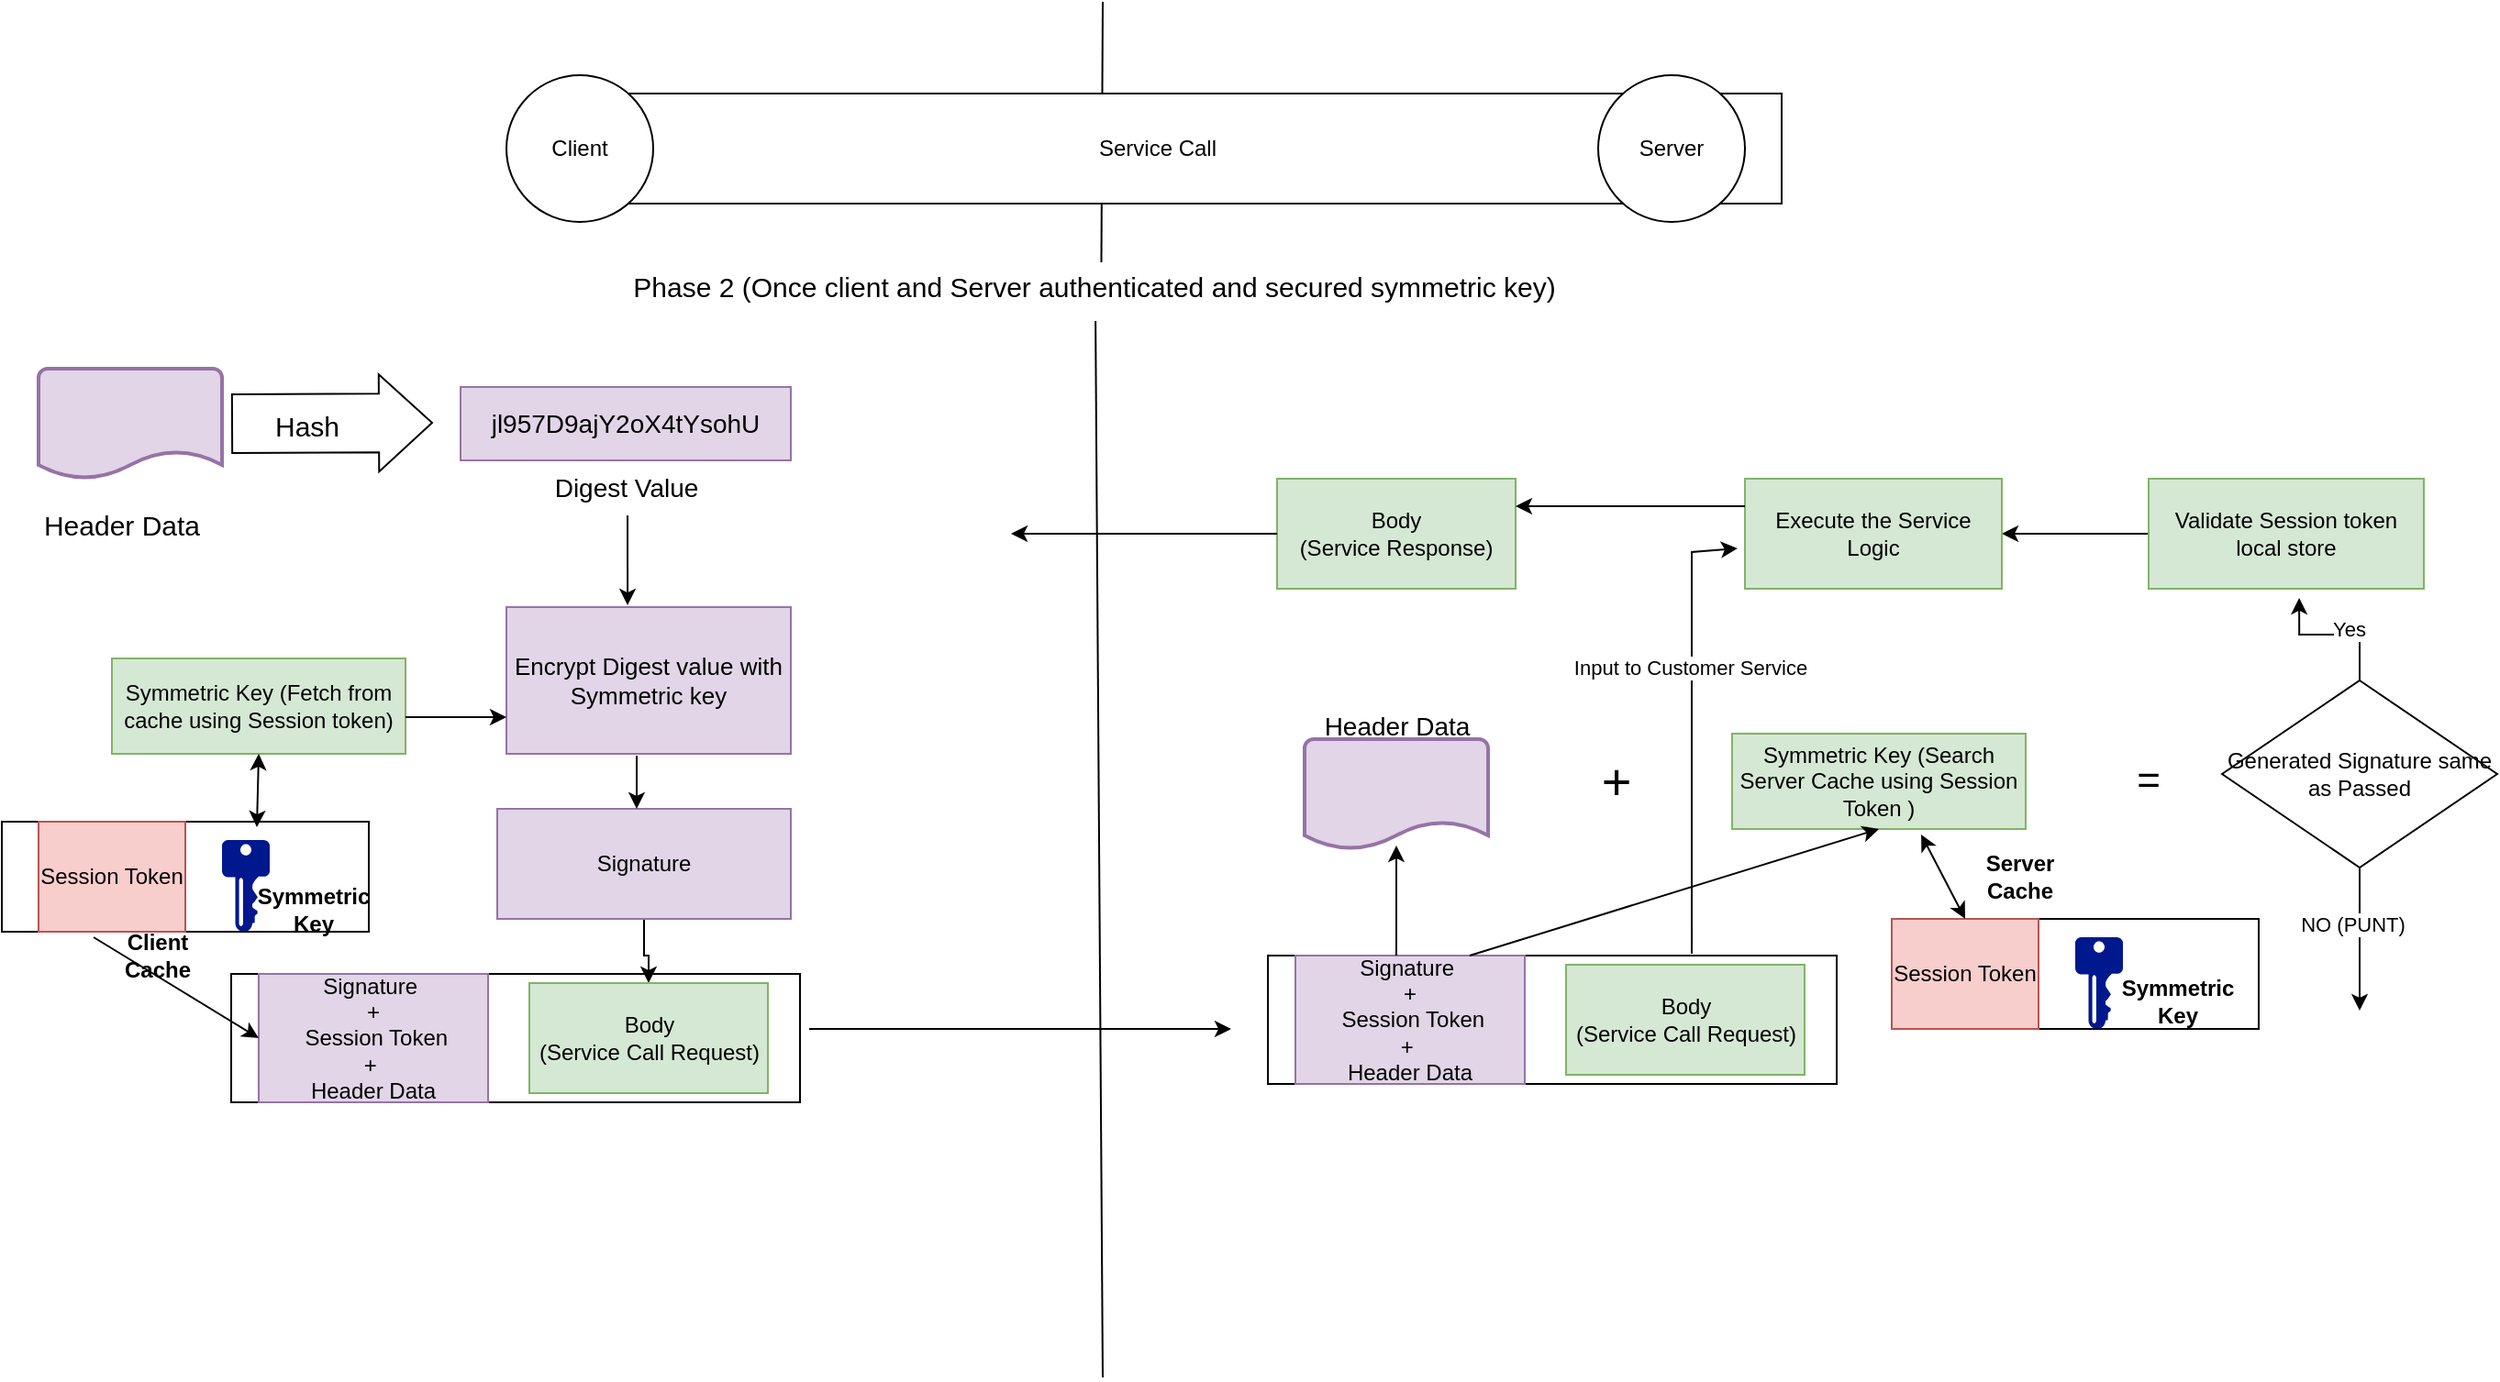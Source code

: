 <mxfile version="21.7.4" type="device">
  <diagram name="Page-1" id="7JHxIqzVTEzUt86KuqMs">
    <mxGraphModel dx="1192" dy="1798" grid="1" gridSize="10" guides="1" tooltips="1" connect="1" arrows="1" fold="1" page="1" pageScale="1" pageWidth="850" pageHeight="1100" math="0" shadow="0">
      <root>
        <mxCell id="0" />
        <mxCell id="1" parent="0" />
        <mxCell id="9O_ji4lzA3vJtMUBIqpg-8" value="" style="rounded=0;whiteSpace=wrap;html=1;" vertex="1" parent="1">
          <mxGeometry x="40" y="407" width="200" height="60" as="geometry" />
        </mxCell>
        <mxCell id="m2AHcmCJdf_8LvcoW3n0-158" value="" style="rounded=0;whiteSpace=wrap;html=1;" parent="1" vertex="1">
          <mxGeometry x="165" y="490" width="310" height="70" as="geometry" />
        </mxCell>
        <mxCell id="m2AHcmCJdf_8LvcoW3n0-73" value="" style="endArrow=none;html=1;rounded=0;exitX=0.508;exitY=0.067;exitDx=0;exitDy=0;exitPerimeter=0;" parent="1" source="m2AHcmCJdf_8LvcoW3n0-194" edge="1">
          <mxGeometry width="50" height="50" relative="1" as="geometry">
            <mxPoint x="640" y="1280" as="sourcePoint" />
            <mxPoint x="640" y="-40" as="targetPoint" />
          </mxGeometry>
        </mxCell>
        <mxCell id="m2AHcmCJdf_8LvcoW3n0-76" value="Service Call" style="rounded=0;whiteSpace=wrap;html=1;" parent="1" vertex="1">
          <mxGeometry x="330" y="10" width="680" height="60" as="geometry" />
        </mxCell>
        <mxCell id="m2AHcmCJdf_8LvcoW3n0-77" value="Client" style="ellipse;whiteSpace=wrap;html=1;aspect=fixed;" parent="1" vertex="1">
          <mxGeometry x="315" width="80" height="80" as="geometry" />
        </mxCell>
        <mxCell id="m2AHcmCJdf_8LvcoW3n0-78" value="Server" style="ellipse;whiteSpace=wrap;html=1;aspect=fixed;" parent="1" vertex="1">
          <mxGeometry x="910" width="80" height="80" as="geometry" />
        </mxCell>
        <mxCell id="m2AHcmCJdf_8LvcoW3n0-145" value="" style="strokeWidth=2;html=1;shape=mxgraph.flowchart.document2;whiteSpace=wrap;size=0.25;fillColor=#e1d5e7;strokeColor=#9673a6;" parent="1" vertex="1">
          <mxGeometry x="750" y="362" width="100" height="60" as="geometry" />
        </mxCell>
        <mxCell id="m2AHcmCJdf_8LvcoW3n0-146" value="&lt;font style=&quot;font-size: 15px;&quot;&gt;Header Data&lt;/font&gt;" style="text;html=1;align=center;verticalAlign=middle;resizable=0;points=[];autosize=1;strokeColor=none;fillColor=none;" parent="1" vertex="1">
          <mxGeometry x="50" y="230" width="110" height="30" as="geometry" />
        </mxCell>
        <mxCell id="m2AHcmCJdf_8LvcoW3n0-147" value="" style="shape=flexArrow;endArrow=classic;html=1;rounded=0;width=32;endSize=9.33;" parent="1" edge="1">
          <mxGeometry width="50" height="50" relative="1" as="geometry">
            <mxPoint x="165" y="190" as="sourcePoint" />
            <mxPoint x="275" y="189.5" as="targetPoint" />
          </mxGeometry>
        </mxCell>
        <mxCell id="m2AHcmCJdf_8LvcoW3n0-148" value="&lt;font style=&quot;font-size: 15px;&quot;&gt;Hash&lt;/font&gt;" style="edgeLabel;html=1;align=center;verticalAlign=middle;resizable=0;points=[];" parent="m2AHcmCJdf_8LvcoW3n0-147" vertex="1" connectable="0">
          <mxGeometry x="-0.486" relative="1" as="geometry">
            <mxPoint x="12" y="1" as="offset" />
          </mxGeometry>
        </mxCell>
        <mxCell id="m2AHcmCJdf_8LvcoW3n0-149" value="&lt;font style=&quot;font-size: 14px;&quot;&gt;jl957D9ajY2oX4tYsohU&lt;/font&gt;" style="rounded=0;whiteSpace=wrap;html=1;fillColor=#e1d5e7;strokeColor=#9673a6;" parent="1" vertex="1">
          <mxGeometry x="290" y="170" width="180" height="40" as="geometry" />
        </mxCell>
        <mxCell id="m2AHcmCJdf_8LvcoW3n0-150" value="&lt;font style=&quot;font-size: 14px;&quot;&gt;Digest Value&lt;/font&gt;" style="text;html=1;align=center;verticalAlign=middle;resizable=0;points=[];autosize=1;strokeColor=none;fillColor=none;" parent="1" vertex="1">
          <mxGeometry x="330" y="210" width="100" height="30" as="geometry" />
        </mxCell>
        <mxCell id="m2AHcmCJdf_8LvcoW3n0-151" value="&lt;font style=&quot;font-size: 13px;&quot;&gt;Encrypt Digest value with Symmetric key&lt;/font&gt;" style="rounded=0;whiteSpace=wrap;html=1;fillColor=#e1d5e7;strokeColor=#9673a6;" parent="1" vertex="1">
          <mxGeometry x="315" y="290" width="155" height="80" as="geometry" />
        </mxCell>
        <mxCell id="m2AHcmCJdf_8LvcoW3n0-152" value="" style="endArrow=classic;html=1;rounded=0;entryX=0.426;entryY=-0.012;entryDx=0;entryDy=0;entryPerimeter=0;" parent="1" target="m2AHcmCJdf_8LvcoW3n0-151" edge="1">
          <mxGeometry width="50" height="50" relative="1" as="geometry">
            <mxPoint x="381" y="240" as="sourcePoint" />
            <mxPoint x="455" y="150" as="targetPoint" />
          </mxGeometry>
        </mxCell>
        <mxCell id="m2AHcmCJdf_8LvcoW3n0-154" value="Symmetric Key (Fetch from cache using Session token)" style="rounded=0;whiteSpace=wrap;html=1;fillColor=#d5e8d4;strokeColor=#82b366;" parent="1" vertex="1">
          <mxGeometry x="100" y="318" width="160" height="52" as="geometry" />
        </mxCell>
        <mxCell id="m2AHcmCJdf_8LvcoW3n0-155" value="" style="endArrow=classic;html=1;rounded=0;entryX=0;entryY=0.75;entryDx=0;entryDy=0;" parent="1" target="m2AHcmCJdf_8LvcoW3n0-151" edge="1">
          <mxGeometry width="50" height="50" relative="1" as="geometry">
            <mxPoint x="260" y="350" as="sourcePoint" />
            <mxPoint x="300" y="300" as="targetPoint" />
          </mxGeometry>
        </mxCell>
        <mxCell id="m2AHcmCJdf_8LvcoW3n0-162" value="" style="edgeStyle=orthogonalEdgeStyle;rounded=0;orthogonalLoop=1;jettySize=auto;html=1;" parent="1" source="m2AHcmCJdf_8LvcoW3n0-156" target="m2AHcmCJdf_8LvcoW3n0-157" edge="1">
          <mxGeometry relative="1" as="geometry" />
        </mxCell>
        <mxCell id="m2AHcmCJdf_8LvcoW3n0-156" value="Signature" style="rounded=0;whiteSpace=wrap;html=1;fillColor=#e1d5e7;strokeColor=#9673a6;" parent="1" vertex="1">
          <mxGeometry x="310" y="400" width="160" height="60" as="geometry" />
        </mxCell>
        <mxCell id="m2AHcmCJdf_8LvcoW3n0-157" value="&lt;div&gt;Body&lt;/div&gt;&lt;div&gt;(Service Call Request)&lt;/div&gt;" style="rounded=0;whiteSpace=wrap;html=1;fillColor=#d5e8d4;strokeColor=#82b366;" parent="1" vertex="1">
          <mxGeometry x="327.5" y="495" width="130" height="60" as="geometry" />
        </mxCell>
        <mxCell id="m2AHcmCJdf_8LvcoW3n0-159" value="&lt;div&gt;Signature&amp;nbsp;&lt;/div&gt;&lt;div&gt;+&lt;/div&gt;&lt;div&gt;&amp;nbsp;Session Token &lt;/div&gt;&lt;div&gt;+&amp;nbsp;&lt;/div&gt;&lt;div&gt;Header Data&lt;/div&gt;" style="rounded=0;whiteSpace=wrap;html=1;fillColor=#e1d5e7;strokeColor=#9673a6;" parent="1" vertex="1">
          <mxGeometry x="180" y="490" width="125" height="70" as="geometry" />
        </mxCell>
        <mxCell id="m2AHcmCJdf_8LvcoW3n0-161" value="" style="endArrow=classic;html=1;rounded=0;exitX=0.458;exitY=1.013;exitDx=0;exitDy=0;exitPerimeter=0;" parent="1" source="m2AHcmCJdf_8LvcoW3n0-151" edge="1">
          <mxGeometry width="50" height="50" relative="1" as="geometry">
            <mxPoint x="393" y="370" as="sourcePoint" />
            <mxPoint x="386" y="400" as="targetPoint" />
          </mxGeometry>
        </mxCell>
        <mxCell id="m2AHcmCJdf_8LvcoW3n0-164" value="" style="endArrow=classic;html=1;rounded=0;" parent="1" edge="1">
          <mxGeometry width="50" height="50" relative="1" as="geometry">
            <mxPoint x="480" y="520" as="sourcePoint" />
            <mxPoint x="710" y="520" as="targetPoint" />
          </mxGeometry>
        </mxCell>
        <mxCell id="m2AHcmCJdf_8LvcoW3n0-166" value="&lt;font style=&quot;font-size: 14px;&quot;&gt;Header Data&lt;/font&gt;" style="text;html=1;align=center;verticalAlign=middle;resizable=0;points=[];autosize=1;strokeColor=none;fillColor=none;" parent="1" vertex="1">
          <mxGeometry x="750" y="340" width="100" height="30" as="geometry" />
        </mxCell>
        <mxCell id="m2AHcmCJdf_8LvcoW3n0-167" value="&lt;font style=&quot;font-size: 28px;&quot;&gt;+&lt;/font&gt;" style="text;html=1;strokeColor=none;fillColor=none;align=center;verticalAlign=middle;whiteSpace=wrap;rounded=0;" parent="1" vertex="1">
          <mxGeometry x="890" y="370" width="60" height="30" as="geometry" />
        </mxCell>
        <mxCell id="m2AHcmCJdf_8LvcoW3n0-168" value="Symmetric Key (Search Server Cache using Session Token )" style="rounded=0;whiteSpace=wrap;html=1;fillColor=#d5e8d4;strokeColor=#82b366;" parent="1" vertex="1">
          <mxGeometry x="983" y="359" width="160" height="52" as="geometry" />
        </mxCell>
        <mxCell id="m2AHcmCJdf_8LvcoW3n0-169" value="&lt;font style=&quot;font-size: 22px;&quot;&gt;=&lt;/font&gt;" style="text;html=1;strokeColor=none;fillColor=none;align=center;verticalAlign=middle;whiteSpace=wrap;rounded=0;" parent="1" vertex="1">
          <mxGeometry x="1180" y="370" width="60" height="30" as="geometry" />
        </mxCell>
        <mxCell id="m2AHcmCJdf_8LvcoW3n0-171" value="" style="rounded=0;whiteSpace=wrap;html=1;" parent="1" vertex="1">
          <mxGeometry x="730" y="480" width="310" height="70" as="geometry" />
        </mxCell>
        <mxCell id="m2AHcmCJdf_8LvcoW3n0-172" value="&lt;div&gt;Body&lt;/div&gt;&lt;div&gt;(Service Call Request)&lt;/div&gt;" style="rounded=0;whiteSpace=wrap;html=1;fillColor=#d5e8d4;strokeColor=#82b366;" parent="1" vertex="1">
          <mxGeometry x="892.5" y="485" width="130" height="60" as="geometry" />
        </mxCell>
        <mxCell id="m2AHcmCJdf_8LvcoW3n0-173" value="&lt;div&gt;Signature&amp;nbsp;&lt;/div&gt;&lt;div&gt;+&lt;/div&gt;&lt;div&gt;&amp;nbsp;Session Token &lt;/div&gt;&lt;div&gt;+&amp;nbsp;&lt;/div&gt;&lt;div&gt;Header Data&lt;/div&gt;" style="rounded=0;whiteSpace=wrap;html=1;fillColor=#e1d5e7;strokeColor=#9673a6;" parent="1" vertex="1">
          <mxGeometry x="745" y="480" width="125" height="70" as="geometry" />
        </mxCell>
        <mxCell id="m2AHcmCJdf_8LvcoW3n0-196" value="" style="edgeStyle=orthogonalEdgeStyle;rounded=0;orthogonalLoop=1;jettySize=auto;html=1;" parent="1" source="m2AHcmCJdf_8LvcoW3n0-174" target="m2AHcmCJdf_8LvcoW3n0-175" edge="1">
          <mxGeometry relative="1" as="geometry" />
        </mxCell>
        <mxCell id="m2AHcmCJdf_8LvcoW3n0-174" value="Validate Session token local store" style="rounded=0;whiteSpace=wrap;html=1;fillColor=#d5e8d4;strokeColor=#82b366;" parent="1" vertex="1">
          <mxGeometry x="1210" y="220" width="150" height="60" as="geometry" />
        </mxCell>
        <mxCell id="m2AHcmCJdf_8LvcoW3n0-175" value="Execute the Service Logic" style="rounded=0;whiteSpace=wrap;html=1;fillColor=#d5e8d4;strokeColor=#82b366;" parent="1" vertex="1">
          <mxGeometry x="990" y="220" width="140" height="60" as="geometry" />
        </mxCell>
        <mxCell id="m2AHcmCJdf_8LvcoW3n0-177" value="&lt;div&gt;Body&lt;/div&gt;&lt;div&gt;(Service Response)&lt;/div&gt;" style="rounded=0;whiteSpace=wrap;html=1;fillColor=#d5e8d4;strokeColor=#82b366;" parent="1" vertex="1">
          <mxGeometry x="735" y="220" width="130" height="60" as="geometry" />
        </mxCell>
        <mxCell id="m2AHcmCJdf_8LvcoW3n0-180" value="" style="edgeStyle=orthogonalEdgeStyle;rounded=0;orthogonalLoop=1;jettySize=auto;html=1;entryX=0.547;entryY=1.083;entryDx=0;entryDy=0;entryPerimeter=0;" parent="1" source="m2AHcmCJdf_8LvcoW3n0-179" target="m2AHcmCJdf_8LvcoW3n0-174" edge="1">
          <mxGeometry relative="1" as="geometry" />
        </mxCell>
        <mxCell id="m2AHcmCJdf_8LvcoW3n0-181" value="&lt;div&gt;Yes&lt;/div&gt;" style="edgeLabel;html=1;align=center;verticalAlign=middle;resizable=0;points=[];" parent="m2AHcmCJdf_8LvcoW3n0-180" vertex="1" connectable="0">
          <mxGeometry x="-0.195" y="-3" relative="1" as="geometry">
            <mxPoint as="offset" />
          </mxGeometry>
        </mxCell>
        <mxCell id="m2AHcmCJdf_8LvcoW3n0-188" value="" style="edgeStyle=orthogonalEdgeStyle;rounded=0;orthogonalLoop=1;jettySize=auto;html=1;" parent="1" source="m2AHcmCJdf_8LvcoW3n0-179" edge="1">
          <mxGeometry relative="1" as="geometry">
            <mxPoint x="1325" y="510" as="targetPoint" />
          </mxGeometry>
        </mxCell>
        <mxCell id="m2AHcmCJdf_8LvcoW3n0-189" value="NO (PUNT)" style="edgeLabel;html=1;align=center;verticalAlign=middle;resizable=0;points=[];" parent="m2AHcmCJdf_8LvcoW3n0-188" vertex="1" connectable="0">
          <mxGeometry x="-0.212" y="-4" relative="1" as="geometry">
            <mxPoint as="offset" />
          </mxGeometry>
        </mxCell>
        <mxCell id="m2AHcmCJdf_8LvcoW3n0-179" value="Generated Signature same as Passed" style="rhombus;whiteSpace=wrap;html=1;" parent="1" vertex="1">
          <mxGeometry x="1250" y="330" width="150" height="102" as="geometry" />
        </mxCell>
        <mxCell id="m2AHcmCJdf_8LvcoW3n0-182" value="" style="endArrow=classic;html=1;rounded=0;" parent="1" edge="1">
          <mxGeometry width="50" height="50" relative="1" as="geometry">
            <mxPoint x="800" y="480" as="sourcePoint" />
            <mxPoint x="800" y="420" as="targetPoint" />
          </mxGeometry>
        </mxCell>
        <mxCell id="m2AHcmCJdf_8LvcoW3n0-183" value="" style="endArrow=classic;html=1;rounded=0;entryX=-0.029;entryY=0.633;entryDx=0;entryDy=0;entryPerimeter=0;exitX=0.527;exitY=-0.1;exitDx=0;exitDy=0;exitPerimeter=0;" parent="1" source="m2AHcmCJdf_8LvcoW3n0-172" target="m2AHcmCJdf_8LvcoW3n0-175" edge="1">
          <mxGeometry width="50" height="50" relative="1" as="geometry">
            <mxPoint x="950" y="490" as="sourcePoint" />
            <mxPoint x="950" y="260" as="targetPoint" />
            <Array as="points">
              <mxPoint x="961" y="260" />
            </Array>
          </mxGeometry>
        </mxCell>
        <mxCell id="m2AHcmCJdf_8LvcoW3n0-184" value="Input to Customer Service" style="edgeLabel;html=1;align=center;verticalAlign=middle;resizable=0;points=[];" parent="m2AHcmCJdf_8LvcoW3n0-183" vertex="1" connectable="0">
          <mxGeometry x="0.279" y="1" relative="1" as="geometry">
            <mxPoint as="offset" />
          </mxGeometry>
        </mxCell>
        <mxCell id="m2AHcmCJdf_8LvcoW3n0-185" value="" style="endArrow=classic;html=1;rounded=0;exitX=0;exitY=0.25;exitDx=0;exitDy=0;entryX=1;entryY=0.25;entryDx=0;entryDy=0;" parent="1" source="m2AHcmCJdf_8LvcoW3n0-175" target="m2AHcmCJdf_8LvcoW3n0-177" edge="1">
          <mxGeometry width="50" height="50" relative="1" as="geometry">
            <mxPoint x="910" y="220" as="sourcePoint" />
            <mxPoint x="960" y="170" as="targetPoint" />
          </mxGeometry>
        </mxCell>
        <mxCell id="m2AHcmCJdf_8LvcoW3n0-186" value="" style="endArrow=classic;html=1;rounded=0;entryX=0.5;entryY=1;entryDx=0;entryDy=0;" parent="1" target="m2AHcmCJdf_8LvcoW3n0-168" edge="1">
          <mxGeometry width="50" height="50" relative="1" as="geometry">
            <mxPoint x="840" y="480" as="sourcePoint" />
            <mxPoint x="890" y="430" as="targetPoint" />
          </mxGeometry>
        </mxCell>
        <mxCell id="m2AHcmCJdf_8LvcoW3n0-191" value="" style="strokeWidth=2;html=1;shape=mxgraph.flowchart.document2;whiteSpace=wrap;size=0.25;fillColor=#e1d5e7;strokeColor=#9673a6;" parent="1" vertex="1">
          <mxGeometry x="60" y="160" width="100" height="60" as="geometry" />
        </mxCell>
        <mxCell id="m2AHcmCJdf_8LvcoW3n0-192" value="" style="endArrow=classic;html=1;rounded=0;exitX=0;exitY=0.5;exitDx=0;exitDy=0;" parent="1" source="m2AHcmCJdf_8LvcoW3n0-177" edge="1">
          <mxGeometry width="50" height="50" relative="1" as="geometry">
            <mxPoint x="660" y="260" as="sourcePoint" />
            <mxPoint x="590" y="250" as="targetPoint" />
          </mxGeometry>
        </mxCell>
        <mxCell id="m2AHcmCJdf_8LvcoW3n0-195" value="" style="endArrow=none;html=1;rounded=0;entryX=0.502;entryY=1.133;entryDx=0;entryDy=0;entryPerimeter=0;" parent="1" target="m2AHcmCJdf_8LvcoW3n0-194" edge="1">
          <mxGeometry width="50" height="50" relative="1" as="geometry">
            <mxPoint x="640" y="710" as="sourcePoint" />
            <mxPoint x="640" y="-40" as="targetPoint" />
          </mxGeometry>
        </mxCell>
        <mxCell id="m2AHcmCJdf_8LvcoW3n0-194" value="&lt;font style=&quot;font-size: 15px;&quot;&gt;Phase 2 (Once client and Server authenticated and secured symmetric key)&lt;/font&gt;" style="text;html=1;align=center;verticalAlign=middle;resizable=0;points=[];autosize=1;strokeColor=none;fillColor=none;" parent="1" vertex="1">
          <mxGeometry x="370" y="100" width="530" height="30" as="geometry" />
        </mxCell>
        <mxCell id="9O_ji4lzA3vJtMUBIqpg-1" value="" style="rounded=0;whiteSpace=wrap;html=1;" vertex="1" parent="1">
          <mxGeometry x="1070" y="460" width="200" height="60" as="geometry" />
        </mxCell>
        <mxCell id="9O_ji4lzA3vJtMUBIqpg-2" value="&lt;b&gt;Server Cache&lt;/b&gt;" style="text;html=1;strokeColor=none;fillColor=none;align=center;verticalAlign=middle;whiteSpace=wrap;rounded=0;" vertex="1" parent="1">
          <mxGeometry x="1110" y="422" width="60" height="30" as="geometry" />
        </mxCell>
        <mxCell id="9O_ji4lzA3vJtMUBIqpg-3" value="Session Token" style="rounded=0;whiteSpace=wrap;html=1;fillColor=#f8cecc;strokeColor=#b85450;" vertex="1" parent="1">
          <mxGeometry x="1070" y="460" width="80" height="60" as="geometry" />
        </mxCell>
        <mxCell id="9O_ji4lzA3vJtMUBIqpg-4" value="" style="sketch=0;aspect=fixed;pointerEvents=1;shadow=0;dashed=0;html=1;strokeColor=none;labelPosition=center;verticalLabelPosition=bottom;verticalAlign=top;align=center;fillColor=#00188D;shape=mxgraph.mscae.enterprise.key_permissions" vertex="1" parent="1">
          <mxGeometry x="1170" y="470" width="26" height="50" as="geometry" />
        </mxCell>
        <mxCell id="9O_ji4lzA3vJtMUBIqpg-5" value="" style="endArrow=classic;startArrow=classic;html=1;rounded=0;exitX=0.5;exitY=0;exitDx=0;exitDy=0;entryX=0.644;entryY=1.058;entryDx=0;entryDy=0;entryPerimeter=0;" edge="1" parent="1" source="9O_ji4lzA3vJtMUBIqpg-3" target="m2AHcmCJdf_8LvcoW3n0-168">
          <mxGeometry width="50" height="50" relative="1" as="geometry">
            <mxPoint x="1030" y="490" as="sourcePoint" />
            <mxPoint x="1080" y="440" as="targetPoint" />
          </mxGeometry>
        </mxCell>
        <mxCell id="9O_ji4lzA3vJtMUBIqpg-6" value="Session Token" style="rounded=0;whiteSpace=wrap;html=1;fillColor=#f8cecc;strokeColor=#b85450;" vertex="1" parent="1">
          <mxGeometry x="60" y="407" width="80" height="60" as="geometry" />
        </mxCell>
        <mxCell id="9O_ji4lzA3vJtMUBIqpg-7" value="" style="sketch=0;aspect=fixed;pointerEvents=1;shadow=0;dashed=0;html=1;strokeColor=none;labelPosition=center;verticalLabelPosition=bottom;verticalAlign=top;align=center;fillColor=#00188D;shape=mxgraph.mscae.enterprise.key_permissions" vertex="1" parent="1">
          <mxGeometry x="160" y="417" width="26" height="50" as="geometry" />
        </mxCell>
        <mxCell id="9O_ji4lzA3vJtMUBIqpg-9" value="&lt;b&gt;Client Cache&lt;/b&gt;" style="text;html=1;strokeColor=none;fillColor=none;align=center;verticalAlign=middle;whiteSpace=wrap;rounded=0;" vertex="1" parent="1">
          <mxGeometry x="95" y="465" width="60" height="30" as="geometry" />
        </mxCell>
        <mxCell id="9O_ji4lzA3vJtMUBIqpg-10" value="" style="endArrow=classic;startArrow=classic;html=1;rounded=0;entryX=0.5;entryY=1;entryDx=0;entryDy=0;exitX=0.695;exitY=0.05;exitDx=0;exitDy=0;exitPerimeter=0;" edge="1" parent="1" source="9O_ji4lzA3vJtMUBIqpg-8" target="m2AHcmCJdf_8LvcoW3n0-154">
          <mxGeometry width="50" height="50" relative="1" as="geometry">
            <mxPoint x="160" y="410" as="sourcePoint" />
            <mxPoint x="210" y="360" as="targetPoint" />
          </mxGeometry>
        </mxCell>
        <mxCell id="9O_ji4lzA3vJtMUBIqpg-11" value="" style="endArrow=classic;html=1;rounded=0;entryX=0;entryY=0.5;entryDx=0;entryDy=0;" edge="1" parent="1" target="m2AHcmCJdf_8LvcoW3n0-159">
          <mxGeometry width="50" height="50" relative="1" as="geometry">
            <mxPoint x="90" y="470" as="sourcePoint" />
            <mxPoint x="80" y="540" as="targetPoint" />
          </mxGeometry>
        </mxCell>
        <mxCell id="9O_ji4lzA3vJtMUBIqpg-12" value="&lt;b&gt;Symmetric Key&lt;/b&gt;" style="text;html=1;strokeColor=none;fillColor=none;align=center;verticalAlign=middle;whiteSpace=wrap;rounded=0;" vertex="1" parent="1">
          <mxGeometry x="1196" y="490" width="60" height="30" as="geometry" />
        </mxCell>
        <mxCell id="9O_ji4lzA3vJtMUBIqpg-13" value="&lt;b&gt;Symmetric Key&lt;/b&gt;" style="text;html=1;strokeColor=none;fillColor=none;align=center;verticalAlign=middle;whiteSpace=wrap;rounded=0;" vertex="1" parent="1">
          <mxGeometry x="180" y="440" width="60" height="30" as="geometry" />
        </mxCell>
      </root>
    </mxGraphModel>
  </diagram>
</mxfile>
